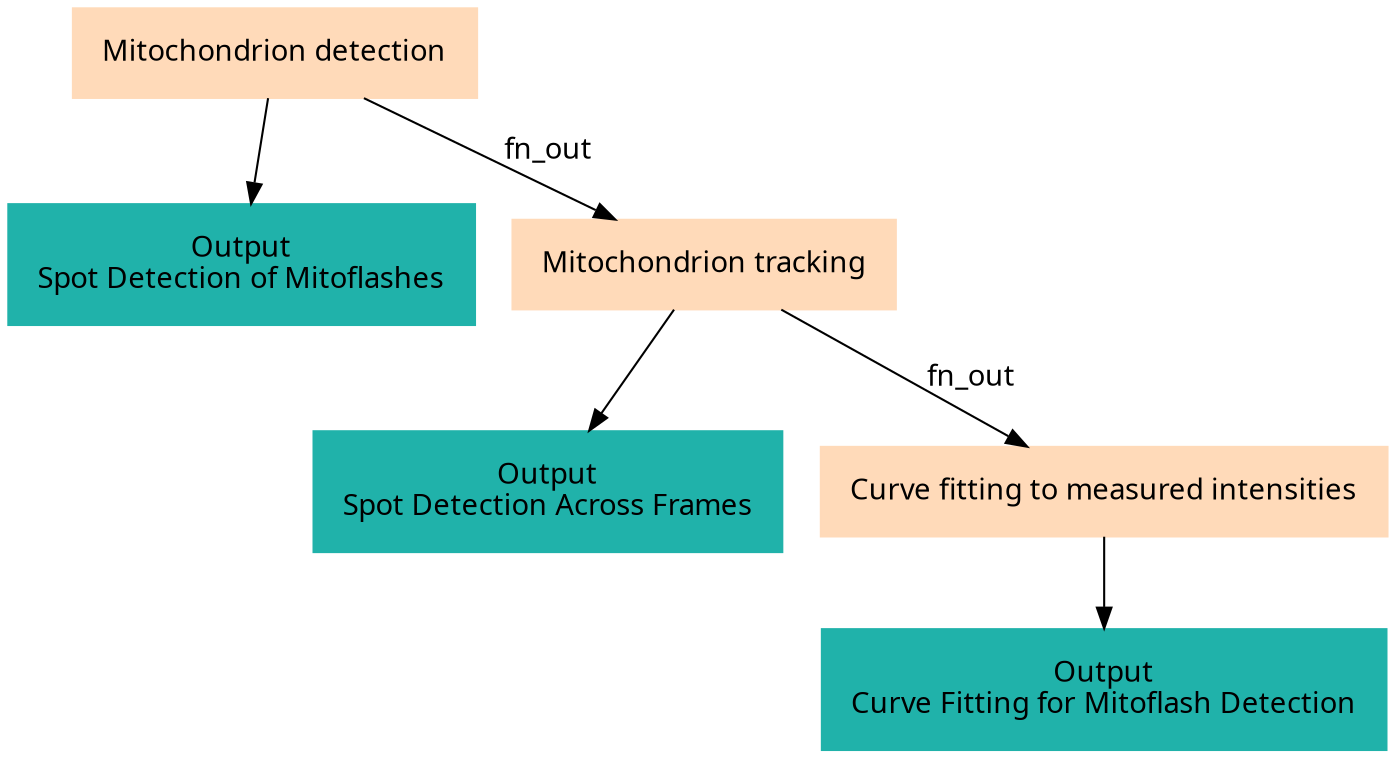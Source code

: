 digraph main {
  node [fontname="Atkinson Hyperlegible", shape=box, color=white,style=filled,color=peachpuff,margin="0.2,0.2"];
  edge [fontname="Atkinson Hyperlegible"];
  0[label="Mitochondrion detection"]
  kb84bfb3315eb4984b109fab32f3813df[color=lightseagreen,label="Output\nSpot Detection of Mitoflashes"]
  0 -> kb84bfb3315eb4984b109fab32f3813df
  1[label="Mitochondrion tracking"]
  0 -> 1 [label="fn_out"]
  ka25e891300194dd3aed48138e7dd8da3[color=lightseagreen,label="Output\nSpot Detection Across Frames"]
  1 -> ka25e891300194dd3aed48138e7dd8da3
  2[label="Curve fitting to measured intensities"]
  1 -> 2 [label="fn_out"]
  ka978b043f0894d418f5d0df99915dd45[color=lightseagreen,label="Output\nCurve Fitting for Mitoflash Detection"]
  2 -> ka978b043f0894d418f5d0df99915dd45
}